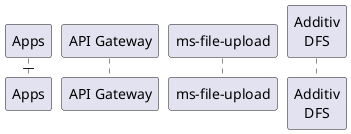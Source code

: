 @startuml edit portfolios
participant "Apps" as app
participant "API Gateway" as gql
participant "ms-file-upload" as ms
participant "Additiv\nDFS" as dfs

activate app

deactivate app
@enduml